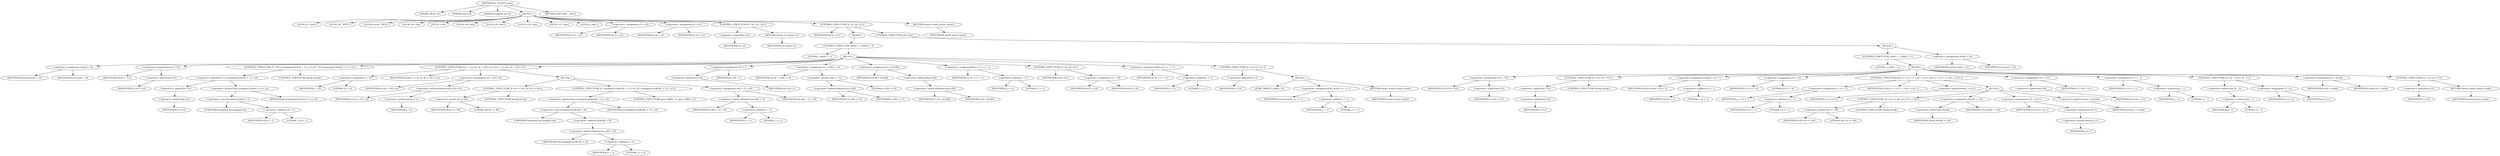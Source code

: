 digraph do_rfc1035_name {  
"1000111" [label = "(METHOD,do_rfc1035_name)" ]
"1000112" [label = "(PARAM,_BYTE *a1)" ]
"1000113" [label = "(PARAM,char *a2)" ]
"1000114" [label = "(PARAM,unsigned int a3)" ]
"1000115" [label = "(BLOCK,,)" ]
"1000116" [label = "(LOCAL,v3: char *)" ]
"1000117" [label = "(LOCAL,v4: _BYTE *)" ]
"1000118" [label = "(LOCAL,result: _BYTE *)" ]
"1000119" [label = "(LOCAL,v6: char)" ]
"1000120" [label = "(LOCAL,i: int)" ]
"1000121" [label = "(LOCAL,v8: bool)" ]
"1000122" [label = "(LOCAL,v9: char *)" ]
"1000123" [label = "(LOCAL,v10: char)" ]
"1000124" [label = "(LOCAL,v11: char)" ]
"1000125" [label = "(LOCAL,j: char *)" ]
"1000126" [label = "(<operator>.assignment,v3 = a2)" ]
"1000127" [label = "(IDENTIFIER,v3,v3 = a2)" ]
"1000128" [label = "(IDENTIFIER,a2,v3 = a2)" ]
"1000129" [label = "(<operator>.assignment,v4 = a1)" ]
"1000130" [label = "(IDENTIFIER,v4,v4 = a1)" ]
"1000131" [label = "(IDENTIFIER,a1,v4 = a1)" ]
"1000132" [label = "(CONTROL_STRUCTURE,if ( !a2 ),if ( !a2 ))" ]
"1000133" [label = "(<operator>.logicalNot,!a2)" ]
"1000134" [label = "(IDENTIFIER,a2,!a2)" ]
"1000135" [label = "(RETURN,return a1;,return a1;)" ]
"1000136" [label = "(IDENTIFIER,a1,return a1;)" ]
"1000137" [label = "(CONTROL_STRUCTURE,if ( a3 ),if ( a3 ))" ]
"1000138" [label = "(IDENTIFIER,a3,if ( a3 ))" ]
"1000139" [label = "(BLOCK,,)" ]
"1000140" [label = "(CONTROL_STRUCTURE,while ( 1 ),while ( 1 ))" ]
"1000141" [label = "(LITERAL,1,while ( 1 ))" ]
"1000142" [label = "(BLOCK,,)" ]
"1000143" [label = "(<operator>.assignment,result = v4)" ]
"1000144" [label = "(IDENTIFIER,result,result = v4)" ]
"1000145" [label = "(IDENTIFIER,v4,result = v4)" ]
"1000146" [label = "(<operator>.assignment,v6 = *v3)" ]
"1000147" [label = "(IDENTIFIER,v6,v6 = *v3)" ]
"1000148" [label = "(<operator>.indirection,*v3)" ]
"1000149" [label = "(IDENTIFIER,v3,v6 = *v3)" ]
"1000150" [label = "(CONTROL_STRUCTURE,if ( !*v3 || (unsigned int)(v4 + 1) > a3 ),if ( !*v3 || (unsigned int)(v4 + 1) > a3 ))" ]
"1000151" [label = "(<operator>.logicalOr,!*v3 || (unsigned int)(v4 + 1) > a3)" ]
"1000152" [label = "(<operator>.logicalNot,!*v3)" ]
"1000153" [label = "(<operator>.indirection,*v3)" ]
"1000154" [label = "(IDENTIFIER,v3,!*v3)" ]
"1000155" [label = "(<operator>.greaterThan,(unsigned int)(v4 + 1) > a3)" ]
"1000156" [label = "(<operator>.cast,(unsigned int)(v4 + 1))" ]
"1000157" [label = "(UNKNOWN,unsigned int,unsigned int)" ]
"1000158" [label = "(<operator>.addition,v4 + 1)" ]
"1000159" [label = "(IDENTIFIER,v4,v4 + 1)" ]
"1000160" [label = "(LITERAL,1,v4 + 1)" ]
"1000161" [label = "(IDENTIFIER,a3,(unsigned int)(v4 + 1) > a3)" ]
"1000162" [label = "(CONTROL_STRUCTURE,break;,break;)" ]
"1000163" [label = "(CONTROL_STRUCTURE,for ( i = 0; v6; v6 = v3[++i] ),for ( i = 0; v6; v6 = v3[++i] ))" ]
"1000164" [label = "(<operator>.assignment,i = 0)" ]
"1000165" [label = "(IDENTIFIER,i,i = 0)" ]
"1000166" [label = "(LITERAL,0,i = 0)" ]
"1000167" [label = "(IDENTIFIER,v6,for ( i = 0; v6; v6 = v3[++i] ))" ]
"1000168" [label = "(<operator>.assignment,v6 = v3[++i])" ]
"1000169" [label = "(IDENTIFIER,v6,v6 = v3[++i])" ]
"1000170" [label = "(<operator>.indirectIndexAccess,v3[++i])" ]
"1000171" [label = "(IDENTIFIER,v3,v6 = v3[++i])" ]
"1000172" [label = "(<operator>.preIncrement,++i)" ]
"1000173" [label = "(IDENTIFIER,i,++i)" ]
"1000174" [label = "(BLOCK,,)" ]
"1000175" [label = "(CONTROL_STRUCTURE,if ( v6 == 46 ),if ( v6 == 46 ))" ]
"1000176" [label = "(<operator>.equals,v6 == 46)" ]
"1000177" [label = "(IDENTIFIER,v6,v6 == 46)" ]
"1000178" [label = "(LITERAL,46,v6 == 46)" ]
"1000179" [label = "(CONTROL_STRUCTURE,break;,break;)" ]
"1000180" [label = "(CONTROL_STRUCTURE,if ( (unsigned int)&v4[i + 2] > a3 ),if ( (unsigned int)&v4[i + 2] > a3 ))" ]
"1000181" [label = "(<operator>.greaterThan,(unsigned int)&v4[i + 2] > a3)" ]
"1000182" [label = "(<operator>.cast,(unsigned int)&v4[i + 2])" ]
"1000183" [label = "(UNKNOWN,unsigned int,unsigned int)" ]
"1000184" [label = "(<operator>.addressOf,&v4[i + 2])" ]
"1000185" [label = "(<operator>.indirectIndexAccess,v4[i + 2])" ]
"1000186" [label = "(IDENTIFIER,v4,(unsigned int)&v4[i + 2])" ]
"1000187" [label = "(<operator>.addition,i + 2)" ]
"1000188" [label = "(IDENTIFIER,i,i + 2)" ]
"1000189" [label = "(LITERAL,2,i + 2)" ]
"1000190" [label = "(IDENTIFIER,a3,(unsigned int)&v4[i + 2] > a3)" ]
"1000191" [label = "(CONTROL_STRUCTURE,goto LABEL_12;,goto LABEL_12;)" ]
"1000192" [label = "(<operator>.assignment,v4[i + 1] = v6)" ]
"1000193" [label = "(<operator>.indirectIndexAccess,v4[i + 1])" ]
"1000194" [label = "(IDENTIFIER,v4,v4[i + 1] = v6)" ]
"1000195" [label = "(<operator>.addition,i + 1)" ]
"1000196" [label = "(IDENTIFIER,i,i + 1)" ]
"1000197" [label = "(LITERAL,1,i + 1)" ]
"1000198" [label = "(IDENTIFIER,v6,v4[i + 1] = v6)" ]
"1000199" [label = "(<operator>.assignment,*v4 = i)" ]
"1000200" [label = "(<operator>.indirection,*v4)" ]
"1000201" [label = "(IDENTIFIER,v4,*v4 = i)" ]
"1000202" [label = "(IDENTIFIER,i,*v4 = i)" ]
"1000203" [label = "(<operator>.assignment,v8 = v3[i] == 0)" ]
"1000204" [label = "(IDENTIFIER,v8,v8 = v3[i] == 0)" ]
"1000205" [label = "(<operator>.equals,v3[i] == 0)" ]
"1000206" [label = "(<operator>.indirectIndexAccess,v3[i])" ]
"1000207" [label = "(IDENTIFIER,v3,v3[i] == 0)" ]
"1000208" [label = "(IDENTIFIER,i,v3[i] == 0)" ]
"1000209" [label = "(LITERAL,0,v3[i] == 0)" ]
"1000210" [label = "(<operator>.assignment,v9 = &v3[i])" ]
"1000211" [label = "(IDENTIFIER,v9,v9 = &v3[i])" ]
"1000212" [label = "(<operator>.addressOf,&v3[i])" ]
"1000213" [label = "(<operator>.indirectIndexAccess,v3[i])" ]
"1000214" [label = "(IDENTIFIER,v3,v9 = &v3[i])" ]
"1000215" [label = "(IDENTIFIER,i,v9 = &v3[i])" ]
"1000216" [label = "(<operator>.assignmentPlus,v3 += i + 1)" ]
"1000217" [label = "(IDENTIFIER,v3,v3 += i + 1)" ]
"1000218" [label = "(<operator>.addition,i + 1)" ]
"1000219" [label = "(IDENTIFIER,i,i + 1)" ]
"1000220" [label = "(LITERAL,1,i + 1)" ]
"1000221" [label = "(CONTROL_STRUCTURE,if ( v8 ),if ( v8 ))" ]
"1000222" [label = "(IDENTIFIER,v8,if ( v8 ))" ]
"1000223" [label = "(<operator>.assignment,v3 = v9)" ]
"1000224" [label = "(IDENTIFIER,v3,v3 = v9)" ]
"1000225" [label = "(IDENTIFIER,v9,v3 = v9)" ]
"1000226" [label = "(<operator>.assignmentPlus,v4 += i + 1)" ]
"1000227" [label = "(IDENTIFIER,v4,v4 += i + 1)" ]
"1000228" [label = "(<operator>.addition,i + 1)" ]
"1000229" [label = "(IDENTIFIER,i,i + 1)" ]
"1000230" [label = "(LITERAL,1,i + 1)" ]
"1000231" [label = "(CONTROL_STRUCTURE,if ( !v3 ),if ( !v3 ))" ]
"1000232" [label = "(<operator>.logicalNot,!v3)" ]
"1000233" [label = "(IDENTIFIER,v3,!v3)" ]
"1000234" [label = "(BLOCK,,)" ]
"1000235" [label = "(JUMP_TARGET,LABEL_12)" ]
"1000236" [label = "(<operator>.assignmentPlus,result += i + 1)" ]
"1000237" [label = "(IDENTIFIER,result,result += i + 1)" ]
"1000238" [label = "(<operator>.addition,i + 1)" ]
"1000239" [label = "(IDENTIFIER,i,i + 1)" ]
"1000240" [label = "(LITERAL,1,i + 1)" ]
"1000241" [label = "(RETURN,return result;,return result;)" ]
"1000242" [label = "(IDENTIFIER,result,return result;)" ]
"1000243" [label = "(CONTROL_STRUCTURE,else,else)" ]
"1000244" [label = "(BLOCK,,)" ]
"1000245" [label = "(CONTROL_STRUCTURE,while ( 1 ),while ( 1 ))" ]
"1000246" [label = "(LITERAL,1,while ( 1 ))" ]
"1000247" [label = "(BLOCK,,)" ]
"1000248" [label = "(<operator>.assignment,v10 = *v3)" ]
"1000249" [label = "(IDENTIFIER,v10,v10 = *v3)" ]
"1000250" [label = "(<operator>.indirection,*v3)" ]
"1000251" [label = "(IDENTIFIER,v3,v10 = *v3)" ]
"1000252" [label = "(CONTROL_STRUCTURE,if ( !*v3 ),if ( !*v3 ))" ]
"1000253" [label = "(<operator>.logicalNot,!*v3)" ]
"1000254" [label = "(<operator>.indirection,*v3)" ]
"1000255" [label = "(IDENTIFIER,v3,!*v3)" ]
"1000256" [label = "(CONTROL_STRUCTURE,break;,break;)" ]
"1000257" [label = "(<operator>.assignment,result = v4 + 1)" ]
"1000258" [label = "(IDENTIFIER,result,result = v4 + 1)" ]
"1000259" [label = "(<operator>.addition,v4 + 1)" ]
"1000260" [label = "(IDENTIFIER,v4,v4 + 1)" ]
"1000261" [label = "(LITERAL,1,v4 + 1)" ]
"1000262" [label = "(<operator>.assignment,v11 = 0)" ]
"1000263" [label = "(IDENTIFIER,v11,v11 = 0)" ]
"1000264" [label = "(LITERAL,0,v11 = 0)" ]
"1000265" [label = "(CONTROL_STRUCTURE,for ( j = v3 + 1; v10; ++v11 ),for ( j = v3 + 1; v10; ++v11 ))" ]
"1000266" [label = "(<operator>.assignment,j = v3 + 1)" ]
"1000267" [label = "(IDENTIFIER,j,j = v3 + 1)" ]
"1000268" [label = "(<operator>.addition,v3 + 1)" ]
"1000269" [label = "(IDENTIFIER,v3,v3 + 1)" ]
"1000270" [label = "(LITERAL,1,v3 + 1)" ]
"1000271" [label = "(IDENTIFIER,v10,for ( j = v3 + 1; v10; ++v11 ))" ]
"1000272" [label = "(<operator>.preIncrement,++v11)" ]
"1000273" [label = "(IDENTIFIER,v11,++v11)" ]
"1000274" [label = "(BLOCK,,)" ]
"1000275" [label = "(CONTROL_STRUCTURE,if ( v10 == 46 ),if ( v10 == 46 ))" ]
"1000276" [label = "(<operator>.equals,v10 == 46)" ]
"1000277" [label = "(IDENTIFIER,v10,v10 == 46)" ]
"1000278" [label = "(LITERAL,46,v10 == 46)" ]
"1000279" [label = "(CONTROL_STRUCTURE,break;,break;)" ]
"1000280" [label = "(<operator>.assignment,*result = v10)" ]
"1000281" [label = "(<operator>.indirection,*result)" ]
"1000282" [label = "(IDENTIFIER,result,*result = v10)" ]
"1000283" [label = "(IDENTIFIER,v10,*result = v10)" ]
"1000284" [label = "(<operator>.assignment,v10 = *j++)" ]
"1000285" [label = "(IDENTIFIER,v10,v10 = *j++)" ]
"1000286" [label = "(<operator>.indirection,*j++)" ]
"1000287" [label = "(<operator>.postIncrement,j++)" ]
"1000288" [label = "(IDENTIFIER,j,j++)" ]
"1000289" [label = "(<operator>.preIncrement,++result)" ]
"1000290" [label = "(IDENTIFIER,result,++result)" ]
"1000291" [label = "(<operator>.assignment,*v4 = v11)" ]
"1000292" [label = "(<operator>.indirection,*v4)" ]
"1000293" [label = "(IDENTIFIER,v4,*v4 = v11)" ]
"1000294" [label = "(IDENTIFIER,v11,*v4 = v11)" ]
"1000295" [label = "(<operator>.assignment,v3 = j - 1)" ]
"1000296" [label = "(IDENTIFIER,v3,v3 = j - 1)" ]
"1000297" [label = "(<operator>.subtraction,j - 1)" ]
"1000298" [label = "(IDENTIFIER,j,j - 1)" ]
"1000299" [label = "(LITERAL,1,j - 1)" ]
"1000300" [label = "(CONTROL_STRUCTURE,if ( *(j - 1) ),if ( *(j - 1) ))" ]
"1000301" [label = "(<operator>.indirection,*(j - 1))" ]
"1000302" [label = "(<operator>.subtraction,j - 1)" ]
"1000303" [label = "(IDENTIFIER,j,j - 1)" ]
"1000304" [label = "(LITERAL,1,j - 1)" ]
"1000305" [label = "(<operator>.assignment,v3 = j)" ]
"1000306" [label = "(IDENTIFIER,v3,v3 = j)" ]
"1000307" [label = "(IDENTIFIER,j,v3 = j)" ]
"1000308" [label = "(<operator>.assignment,v4 = result)" ]
"1000309" [label = "(IDENTIFIER,v4,v4 = result)" ]
"1000310" [label = "(IDENTIFIER,result,v4 = result)" ]
"1000311" [label = "(CONTROL_STRUCTURE,if ( !v3 ),if ( !v3 ))" ]
"1000312" [label = "(<operator>.logicalNot,!v3)" ]
"1000313" [label = "(IDENTIFIER,v3,!v3)" ]
"1000314" [label = "(RETURN,return result;,return result;)" ]
"1000315" [label = "(IDENTIFIER,result,return result;)" ]
"1000316" [label = "(<operator>.assignment,result = v4)" ]
"1000317" [label = "(IDENTIFIER,result,result = v4)" ]
"1000318" [label = "(IDENTIFIER,v4,result = v4)" ]
"1000319" [label = "(RETURN,return result;,return result;)" ]
"1000320" [label = "(IDENTIFIER,result,return result;)" ]
"1000321" [label = "(METHOD_RETURN,__cdecl)" ]
  "1000111" -> "1000112" 
  "1000111" -> "1000113" 
  "1000111" -> "1000114" 
  "1000111" -> "1000115" 
  "1000111" -> "1000321" 
  "1000115" -> "1000116" 
  "1000115" -> "1000117" 
  "1000115" -> "1000118" 
  "1000115" -> "1000119" 
  "1000115" -> "1000120" 
  "1000115" -> "1000121" 
  "1000115" -> "1000122" 
  "1000115" -> "1000123" 
  "1000115" -> "1000124" 
  "1000115" -> "1000125" 
  "1000115" -> "1000126" 
  "1000115" -> "1000129" 
  "1000115" -> "1000132" 
  "1000115" -> "1000137" 
  "1000115" -> "1000319" 
  "1000126" -> "1000127" 
  "1000126" -> "1000128" 
  "1000129" -> "1000130" 
  "1000129" -> "1000131" 
  "1000132" -> "1000133" 
  "1000132" -> "1000135" 
  "1000133" -> "1000134" 
  "1000135" -> "1000136" 
  "1000137" -> "1000138" 
  "1000137" -> "1000139" 
  "1000137" -> "1000243" 
  "1000139" -> "1000140" 
  "1000140" -> "1000141" 
  "1000140" -> "1000142" 
  "1000142" -> "1000143" 
  "1000142" -> "1000146" 
  "1000142" -> "1000150" 
  "1000142" -> "1000163" 
  "1000142" -> "1000199" 
  "1000142" -> "1000203" 
  "1000142" -> "1000210" 
  "1000142" -> "1000216" 
  "1000142" -> "1000221" 
  "1000142" -> "1000226" 
  "1000142" -> "1000231" 
  "1000143" -> "1000144" 
  "1000143" -> "1000145" 
  "1000146" -> "1000147" 
  "1000146" -> "1000148" 
  "1000148" -> "1000149" 
  "1000150" -> "1000151" 
  "1000150" -> "1000162" 
  "1000151" -> "1000152" 
  "1000151" -> "1000155" 
  "1000152" -> "1000153" 
  "1000153" -> "1000154" 
  "1000155" -> "1000156" 
  "1000155" -> "1000161" 
  "1000156" -> "1000157" 
  "1000156" -> "1000158" 
  "1000158" -> "1000159" 
  "1000158" -> "1000160" 
  "1000163" -> "1000164" 
  "1000163" -> "1000167" 
  "1000163" -> "1000168" 
  "1000163" -> "1000174" 
  "1000164" -> "1000165" 
  "1000164" -> "1000166" 
  "1000168" -> "1000169" 
  "1000168" -> "1000170" 
  "1000170" -> "1000171" 
  "1000170" -> "1000172" 
  "1000172" -> "1000173" 
  "1000174" -> "1000175" 
  "1000174" -> "1000180" 
  "1000174" -> "1000192" 
  "1000175" -> "1000176" 
  "1000175" -> "1000179" 
  "1000176" -> "1000177" 
  "1000176" -> "1000178" 
  "1000180" -> "1000181" 
  "1000180" -> "1000191" 
  "1000181" -> "1000182" 
  "1000181" -> "1000190" 
  "1000182" -> "1000183" 
  "1000182" -> "1000184" 
  "1000184" -> "1000185" 
  "1000185" -> "1000186" 
  "1000185" -> "1000187" 
  "1000187" -> "1000188" 
  "1000187" -> "1000189" 
  "1000192" -> "1000193" 
  "1000192" -> "1000198" 
  "1000193" -> "1000194" 
  "1000193" -> "1000195" 
  "1000195" -> "1000196" 
  "1000195" -> "1000197" 
  "1000199" -> "1000200" 
  "1000199" -> "1000202" 
  "1000200" -> "1000201" 
  "1000203" -> "1000204" 
  "1000203" -> "1000205" 
  "1000205" -> "1000206" 
  "1000205" -> "1000209" 
  "1000206" -> "1000207" 
  "1000206" -> "1000208" 
  "1000210" -> "1000211" 
  "1000210" -> "1000212" 
  "1000212" -> "1000213" 
  "1000213" -> "1000214" 
  "1000213" -> "1000215" 
  "1000216" -> "1000217" 
  "1000216" -> "1000218" 
  "1000218" -> "1000219" 
  "1000218" -> "1000220" 
  "1000221" -> "1000222" 
  "1000221" -> "1000223" 
  "1000223" -> "1000224" 
  "1000223" -> "1000225" 
  "1000226" -> "1000227" 
  "1000226" -> "1000228" 
  "1000228" -> "1000229" 
  "1000228" -> "1000230" 
  "1000231" -> "1000232" 
  "1000231" -> "1000234" 
  "1000232" -> "1000233" 
  "1000234" -> "1000235" 
  "1000234" -> "1000236" 
  "1000234" -> "1000241" 
  "1000236" -> "1000237" 
  "1000236" -> "1000238" 
  "1000238" -> "1000239" 
  "1000238" -> "1000240" 
  "1000241" -> "1000242" 
  "1000243" -> "1000244" 
  "1000244" -> "1000245" 
  "1000244" -> "1000316" 
  "1000245" -> "1000246" 
  "1000245" -> "1000247" 
  "1000247" -> "1000248" 
  "1000247" -> "1000252" 
  "1000247" -> "1000257" 
  "1000247" -> "1000262" 
  "1000247" -> "1000265" 
  "1000247" -> "1000291" 
  "1000247" -> "1000295" 
  "1000247" -> "1000300" 
  "1000247" -> "1000308" 
  "1000247" -> "1000311" 
  "1000248" -> "1000249" 
  "1000248" -> "1000250" 
  "1000250" -> "1000251" 
  "1000252" -> "1000253" 
  "1000252" -> "1000256" 
  "1000253" -> "1000254" 
  "1000254" -> "1000255" 
  "1000257" -> "1000258" 
  "1000257" -> "1000259" 
  "1000259" -> "1000260" 
  "1000259" -> "1000261" 
  "1000262" -> "1000263" 
  "1000262" -> "1000264" 
  "1000265" -> "1000266" 
  "1000265" -> "1000271" 
  "1000265" -> "1000272" 
  "1000265" -> "1000274" 
  "1000266" -> "1000267" 
  "1000266" -> "1000268" 
  "1000268" -> "1000269" 
  "1000268" -> "1000270" 
  "1000272" -> "1000273" 
  "1000274" -> "1000275" 
  "1000274" -> "1000280" 
  "1000274" -> "1000284" 
  "1000274" -> "1000289" 
  "1000275" -> "1000276" 
  "1000275" -> "1000279" 
  "1000276" -> "1000277" 
  "1000276" -> "1000278" 
  "1000280" -> "1000281" 
  "1000280" -> "1000283" 
  "1000281" -> "1000282" 
  "1000284" -> "1000285" 
  "1000284" -> "1000286" 
  "1000286" -> "1000287" 
  "1000287" -> "1000288" 
  "1000289" -> "1000290" 
  "1000291" -> "1000292" 
  "1000291" -> "1000294" 
  "1000292" -> "1000293" 
  "1000295" -> "1000296" 
  "1000295" -> "1000297" 
  "1000297" -> "1000298" 
  "1000297" -> "1000299" 
  "1000300" -> "1000301" 
  "1000300" -> "1000305" 
  "1000301" -> "1000302" 
  "1000302" -> "1000303" 
  "1000302" -> "1000304" 
  "1000305" -> "1000306" 
  "1000305" -> "1000307" 
  "1000308" -> "1000309" 
  "1000308" -> "1000310" 
  "1000311" -> "1000312" 
  "1000311" -> "1000314" 
  "1000312" -> "1000313" 
  "1000314" -> "1000315" 
  "1000316" -> "1000317" 
  "1000316" -> "1000318" 
  "1000319" -> "1000320" 
}
